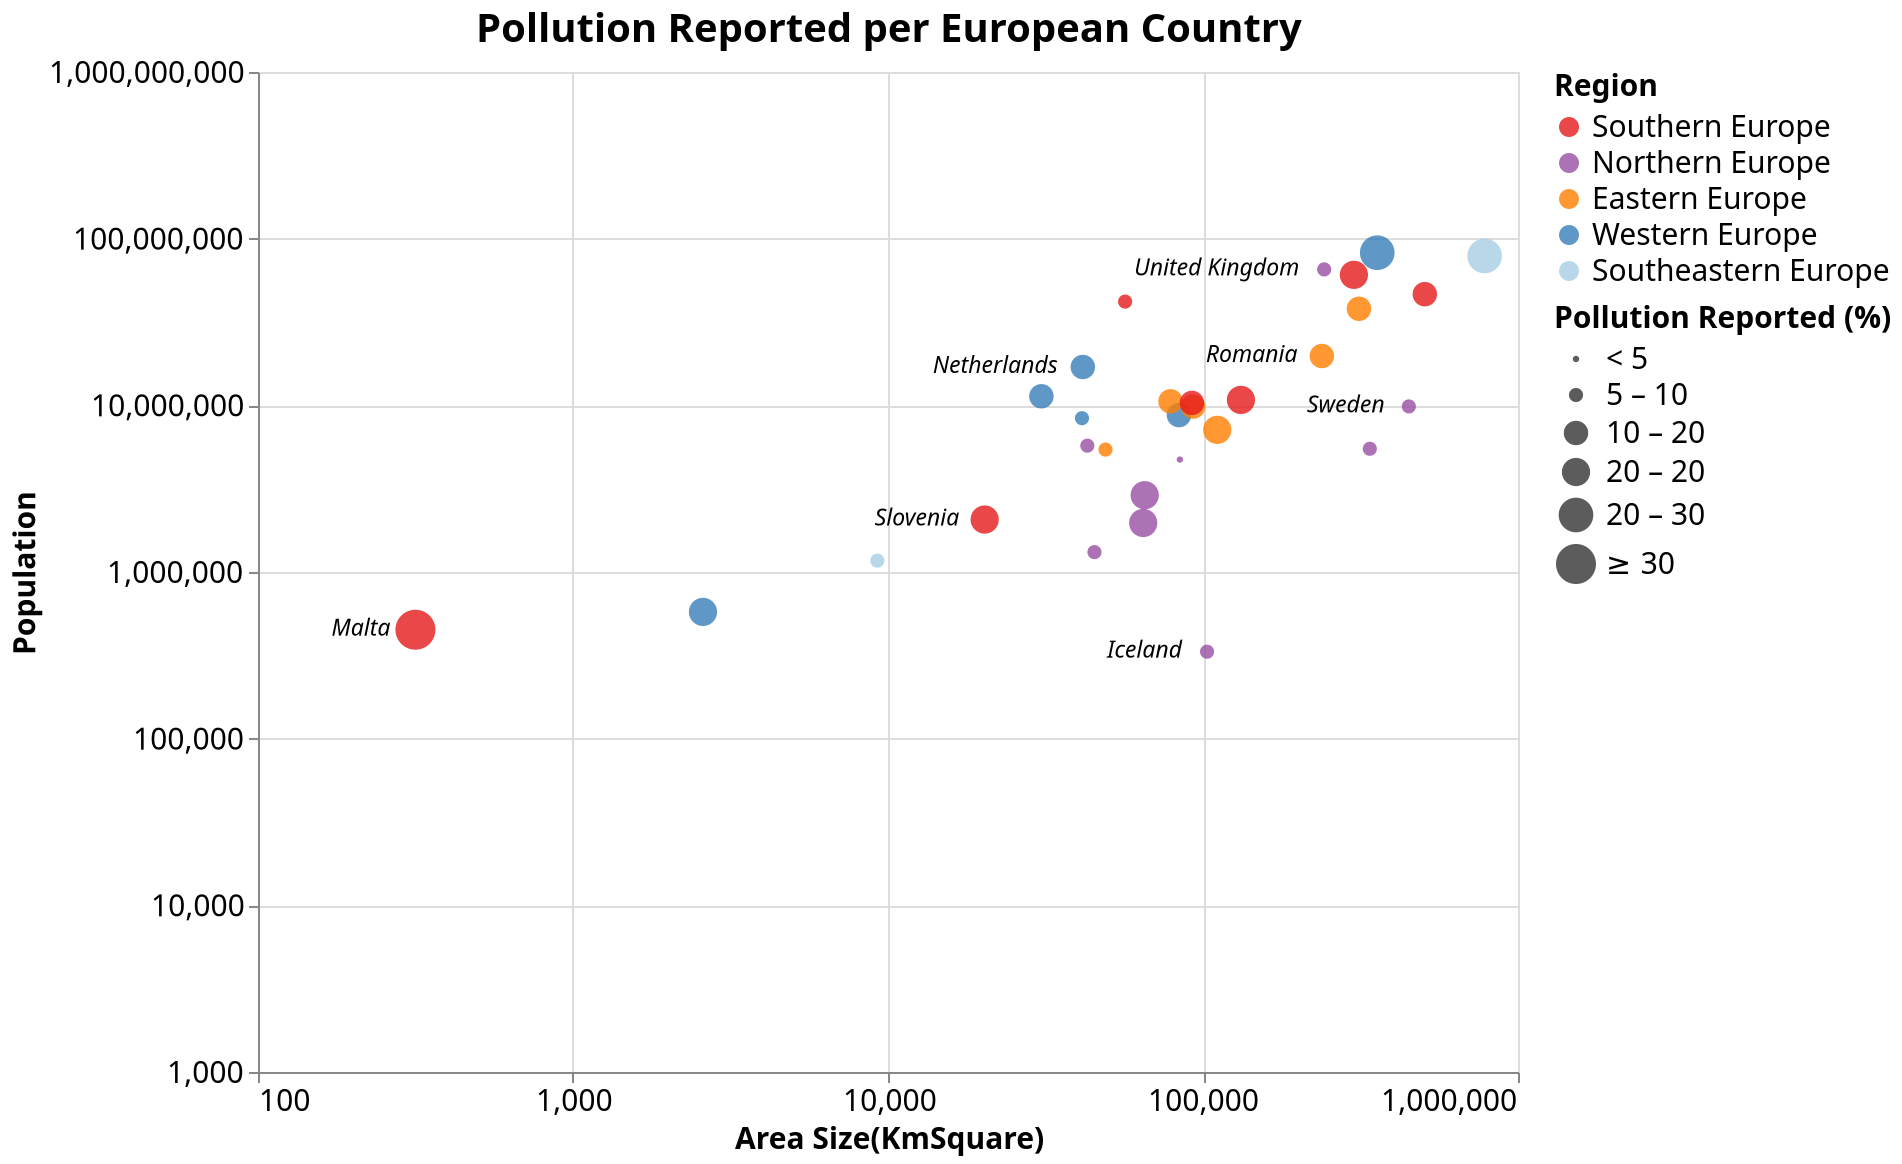 {
  "$schema": "https://vega.github.io/schema/vega-lite/v4.json",
  "width": 630,
  "height": 500,
  "title": {"text": "Pollution Reported per European Country", "fontSize": 20},
  "data": {
    "values": [
      {
        "country": "Austria",
        "Size (kmSquare)": 83879,
        "Population": 8736668,
        "PercentageofreportedPollution": 10.7,
        "Region": "Western Europe",
        "LifeExpectancy": 81.8,
        "avg_high_temp": 54.2,
        "avg_low_temp": 37.4,
        "avg_precipitation": 39.3
      },
      {
        "country": "Belgium",
        "Size (kmSquare)": 30689,
        "Population": 11331422,
        "PercentageofreportedPollution": 13.2,
        "Region": "Western Europe",
        "LifeExpectancy": 81.5,
        "avg_high_temp": 55.5,
        "avg_low_temp": 42,
        "avg_precipitation": 33.1
      },
      {
        "country": "Bulgaria",
        "Size (kmSquare)": 110994,
        "Population": 7127822,
        "PercentageofreportedPollution": 15.1,
        "Region": "Eastern Europe",
        "LifeExpectancy": 74.9,
        "avg_high_temp": 59.3,
        "avg_low_temp": 43.4,
        "avg_precipitation": 24.7
      },
      {
        "country": "Switzerland",
        "Size (kmSquare)": 41285,
        "Population": 8373338,
        "PercentageofreportedPollution": 8.9,
        "Region": "Western Europe",
        "LifeExpectancy": 83.7,
        "avg_high_temp": 62.3,
        "avg_low_temp": 48,
        "avg_precipitation": 41.1
      },
      {
        "country": "Cyprus",
        "Size (kmSquare)": 9251,
        "Population": 1170187,
        "PercentageofreportedPollution": 9.2,
        "Region": "Southeastern Europe",
        "LifeExpectancy": 82.7,
        "avg_high_temp": 75.1,
        "avg_low_temp": 57.5,
        "avg_precipitation": 15.4
      },
      {
        "country": "Czechia",
        "Size (kmSquare)": 78866,
        "Population": 10566332,
        "PercentageofreportedPollution": 13.5,
        "Region": "Eastern Europe",
        "LifeExpectancy": 79.1,
        "avg_high_temp": 51.4,
        "avg_low_temp": 37.3,
        "avg_precipitation": 27.4
      },
      {
        "country": "Germany",
        "Size (kmSquare)": 357386,
        "Population": 82348669,
        "PercentageofreportedPollution": 23.2,
        "Region": "Western Europe",
        "LifeExpectancy": 81,
        "avg_high_temp": 51.4,
        "avg_low_temp": 41.6,
        "avg_precipitation": 23.9
      },
      {
        "country": "Denmark",
        "Size (kmSquare)": 42933,
        "Population": 5728010,
        "PercentageofreportedPollution": 6.8,
        "Region": "Northern Europe",
        "LifeExpectancy": 80.9,
        "avg_high_temp": 48.4,
        "avg_low_temp": 35.9,
        "avg_precipitation": 25.6
      },
      {
        "country": "Estonia",
        "Size (kmSquare)": 45227,
        "Population": 1315790,
        "PercentageofreportedPollution": 9.9,
        "Region": "Northern Europe",
        "LifeExpectancy": 78,
        "avg_high_temp": 43.9,
        "avg_low_temp": 31.3,
        "avg_precipitation": 21.9
      },
      {
        "country": "Greece",
        "Size (kmSquare)": 131957,
        "Population": 10775971,
        "PercentageofreportedPollution": 19.6,
        "Region": "Southern Europe",
        "LifeExpectancy": 81.5,
        "avg_high_temp": 60.5,
        "avg_low_temp": 45.6,
        "avg_precipitation": 30.7
      },
      {
        "country": "Spain",
        "Size (kmSquare)": 505990,
        "Population": 46440000,
        "PercentageofreportedPollution": 10.1,
        "Region": "Southern Europe",
        "LifeExpectancy": 83.5,
        "avg_high_temp": 54,
        "avg_low_temp": 40.5,
        "avg_precipitation": 29.4
      },
      {
        "country": "Finland",
        "Size (kmSquare)": 338440,
        "Population": 5487000,
        "PercentageofreportedPollution": 7.2,
        "Region": "Northern Europe",
        "LifeExpectancy": 81.5,
        "avg_high_temp": 70.1,
        "avg_low_temp": 53.9,
        "avg_precipitation": 25.3
      },
      {
        "country": "Croatia",
        "Size (kmSquare)": 56594,
        "Population": 41910000,
        "PercentageofreportedPollution": 7,
        "Region": "Southern Europe",
        "LifeExpectancy": 78.2,
        "avg_high_temp": 43.1,
        "avg_low_temp": 34.2,
        "avg_precipitation": 38.1
      },
      {
        "country": "Hungary",
        "Size (kmSquare)": 93030,
        "Population": 9830000,
        "PercentageofreportedPollution": 12.8,
        "Region": "Eastern Europe",
        "LifeExpectancy": 76.2,
        "avg_high_temp": 55.2,
        "avg_low_temp": 44,
        "avg_precipitation": 40.8
      },
      {
        "country": "Ireland",
        "Size (kmSquare)": 84421,
        "Population": 4726000,
        "PercentageofreportedPollution": 4.6,
        "Region": "Northern Europe",
        "LifeExpectancy": 81.8,
        "avg_high_temp": 63.8,
        "avg_low_temp": 49.1,
        "avg_precipitation": 30.4
      },
      {
        "country": "Iceland",
        "Size (kmSquare)": 103000,
        "Population": 332529,
        "PercentageofreportedPollution": 7.9,
        "Region": "Northern Europe",
        "LifeExpectancy": 82.2,
        "avg_high_temp": 48.8,
        "avg_low_temp": 38.2,
        "avg_precipitation": 23.2
      },
      {
        "country": "Italy",
        "Size (kmSquare)": 301338,
        "Population": 60670000,
        "PercentageofreportedPollution": 15.1,
        "Region": "Southern Europe",
        "LifeExpectancy": 83.4,
        "avg_high_temp": 49.6,
        "avg_low_temp": 36.9,
        "avg_precipitation": 26.3
      },
      {
        "country": "Lithuania",
        "Size (kmSquare)": 65300,
        "Population": 2889000,
        "PercentageofreportedPollution": 15.6,
        "Region": "Northern Europe",
        "LifeExpectancy": 74.9,
        "avg_high_temp": 54.6,
        "avg_low_temp": 41.2,
        "avg_precipitation": 32.4
      },
      {
        "country": "Luxembourg",
        "Size (kmSquare)": 2586,
        "Population": 576249,
        "PercentageofreportedPollution": 16.1,
        "Region": "Western Europe",
        "LifeExpectancy": 82.7,
        "avg_high_temp": 72.3,
        "avg_low_temp": 59.1,
        "avg_precipitation": 22
      },
      {
        "country": "Latvia",
        "Size (kmSquare)": 64589,
        "Population": 1969000,
        "PercentageofreportedPollution": 17.2,
        "Region": "Northern Europe",
        "LifeExpectancy": 74.9,
        "avg_high_temp": 55.1,
        "avg_low_temp": 43.7,
        "avg_precipitation": 29.7
      },
      {
        "country": "Malta",
        "Size (kmSquare)": 316,
        "Population": 450415,
        "PercentageofreportedPollution": 30.2,
        "Region": "Southern Europe",
        "LifeExpectancy": 82.6,
        "avg_high_temp": 44.1,
        "avg_low_temp": 33.8,
        "avg_precipitation": 44.2
      },
      {
        "country": "Netherlands",
        "Size (kmSquare)": 41543,
        "Population": 16980000,
        "PercentageofreportedPollution": 13.2,
        "Region": "Western Europe",
        "LifeExpectancy": 81.7,
        "avg_high_temp": 56.2,
        "avg_low_temp": 33.8,
        "avg_precipitation": 24.6
      },
      {
        "country": "Poland",
        "Size (kmSquare)": 312679,
        "Population": 37970000,
        "PercentageofreportedPollution": 11.4,
        "Region": "Eastern Europe",
        "LifeExpectancy": 78,
        "avg_high_temp": 57.1,
        "avg_low_temp": 41.1,
        "avg_precipitation": 24.7
      },
      {
        "country": "Portugal",
        "Size (kmSquare)": 92212,
        "Population": 10340000,
        "PercentageofreportedPollution": 13.1,
        "Region": "Southern Europe",
        "LifeExpectancy": 81.3,
        "avg_high_temp": 53,
        "avg_low_temp": 36,
        "avg_precipitation": 26.2
      },
      {
        "country": "Romania",
        "Size (kmSquare)": 238397,
        "Population": 19760000,
        "PercentageofreportedPollution": 14.5,
        "Region": "Eastern Europe",
        "LifeExpectancy": 75.3,
        "avg_high_temp": 53.8,
        "avg_low_temp": 38.7,
        "avg_precipitation": 49.1
      },
      {
        "country": "Sweden",
        "Size (kmSquare)": 450295,
        "Population": 9851000,
        "PercentageofreportedPollution": 6.3,
        "Region": "Northern Europe",
        "LifeExpectancy": 82.4,
        "avg_high_temp": 69.3,
        "avg_low_temp": 52.3,
        "avg_precipitation": 21.7
      },
      {
        "country": "Slovenia",
        "Size (kmSquare)": 20271,
        "Population": 2064000,
        "PercentageofreportedPollution": 15.9,
        "Region": "Southern Europe",
        "LifeExpectancy": 81.2,
        "avg_high_temp": 46.7,
        "avg_low_temp": 33.6,
        "avg_precipitation": 22.6
      },
      {
        "country": "Slovakia",
        "Size (kmSquare)": 49035,
        "Population": 5426000,
        "PercentageofreportedPollution": 9.3,
        "Region": "Eastern Europe",
        "LifeExpectancy": 77.3,
        "avg_high_temp": 50.8,
        "avg_low_temp": 35.8,
        "avg_precipitation": 46.7
      },
      {
        "country": "Turkey",
        "Size (kmSquare)": 783562,
        "Population": 78740000,
        "PercentageofreportedPollution": 24.5,
        "Region": "Southeastern Europe",
        "LifeExpectancy": 78.1,
        "avg_high_temp": 63.9,
        "avg_low_temp": 44.6,
        "avg_precipitation": 25.7
      },
      {
        "country": "United Kingdom",
        "Size (kmSquare)": 242495,
        "Population": 65380000,
        "PercentageofreportedPollution": 9,
        "Region": "Northern Europe",
        "LifeExpectancy": 81.2,
        "avg_high_temp": 55.3,
        "avg_low_temp": 42.9,
        "avg_precipitation": 29.7
      }
    ]
  },
  "params": [
    {
      "name": "Population_Above",
      "value": 0,
      "bind": {
        "input": "range",
        "min": 0,
        "max": 30,
        "step": 5,
        "name": "Pollution Reported(%): "
      }
    },
    {
      "name": "Continent_selection",
      "bind": {
        "input": "select",
        "options": [
          null,
          "Southern Europe",
          "Northern Europe",
          "Eastern Europe",
          "Western Europe",
          "Southeastern Europe"
        ],
        "labels": [
          "Show All",
          "Southern Europe",
          "Northern Europe",
          "Eastern Europe",
          "Western Europe",
          "Southeastern Europe"
        ],
        "name": "Region Selection: "
      }
    }
  ],
  "transform": [
    {
      "filter": "Continent_selection == null || datum.Region == Continent_selection"
    },
    {"filter": "datum.PercentageofreportedPollution > Population_Above"}
  ],
  "encoding": {
    "x": {
      "field": "Size (kmSquare)",
      "type": "quantitative",
      "axis": {
        "title": " Area Size(KmSquare)",
        "tickCount": 4,
        "labelFontSize": 15,
        "titleFontSize": 15
      },
      "scale": {"type": "log", "domain": [100, 1000000]}
    },
    "y": {
      "field": "Population",
      "type": "quantitative",
      "axis": {"tickCount": 6, "labelFontSize": 15, "titleFontSize": 15},
      "scale": {"type": "log", "domain": [1000, 1000000000]}
    }
  },
  "layer": [
    {
      "selection": {
        "continent_highlight": {
          "type": "multi",
          "fields": ["Region"],
          "bind": "legend"
        }
      },
      "mark": "circle",
      "encoding": {
        "x": {
          "field": "Size (kmSquare)",
          "type": "quantitative",
          "axis": {
            "title": " Area Size(KmSquare)",
            "tickCount": 4,
            "labelFontSize": 15,
            "titleFontSize": 15
          },
          "scale": {"type": "log", "domain": [100, 1000000]}
        },
        "y": {
          "field": "Population",
          "type": "quantitative",
          "axis": {"tickCount": 6, "labelFontSize": 15, "titleFontSize": 15},
          "scale": {"type": "log", "domain": [1000, 1000000000]}
        },
        "color": {
          "legend": {
            "title": "Region",
            "titleFontSize": 15,
            "labelFontSize": 15
          },
          "field": "Region",
          "type": "nominal",
          "scale": {
            "domain": [
              "Southern Europe",
              "Northern Europe",
              "Eastern Europe",
              "Western Europe",
              "Southeastern Europe"
            ],
            "range": ["#e41a1c", "#984ea3", "#ff7f00", "#377eb8", "#a6cee3"]
          }
        },
        "opacity": {
          "condition": {"selection": "continent_highlight", "value": 0.8},
          "value": 0.2
        },
        "size": {
          "field": "PercentageofreportedPollution",
          "type": "quantitative",
          "scale": {
            "type": "threshold",
            "domain": [5, 10, 15, 20, 30],
            "range": [10, 50, 150, 200, 300, 400]
          },
          "legend": {
            "format": ".1s",
            "title": "Pollution Reported (%)",
            "titleFontSize": 15,
            "labelFontSize": 15
          }
        },
        "tooltip": [
          {"field": "country", "type": "nominal", "title": "Country"},
          {"field": "Population", "type": "quantitative", "format": ","},
          {
            "field": "LifeExpectancy",
            "type": "quantitative",
            "title": "Life Expectancy",
            "format": ","
          },
          {
            "field": "PercentageofreportedPollution",
            "type": "quantitative",
            "title": " Pollution Reported(%)",
            "format": ","
          },
          {
            "field": "avg_high_temp",
            "type": "quantitative",
            "title": "Average High Temperature(°C)",
            "format": ".2f"
          },
          {
            "field": "avg_low_temp",
            "type": "quantitative",
            "title": "Average Low Temperature(°C)",
            "format": ".2f"
          }
        ]
      }
    },
    {
      "mark": {
        "type": "text",
        "align": "right",
        "baseline": "middle",
        "dx": -12,
        "fontSize": 11.5,
        "fontStyle": "italic"
      },
      "encoding": {
        "text": {"field": "country", "type": "nominal"},
        "color": {"value": "black"},
        "opacity": {
          "condition": {
            "test": "datum['country'] == 'Slovenia' || datum['country'] == 'Sweden' || datum['country'] == 'Romania' || datum['country'] == 'United Kingdom' || datum['country'] == 'Netherlands' || datum['country'] == 'Malta' ||  datum['country'] == 'Iceland'",
            "value": 1
          },
          "value": 0
        }
      }
    }
  ],
  "config": {}
}
